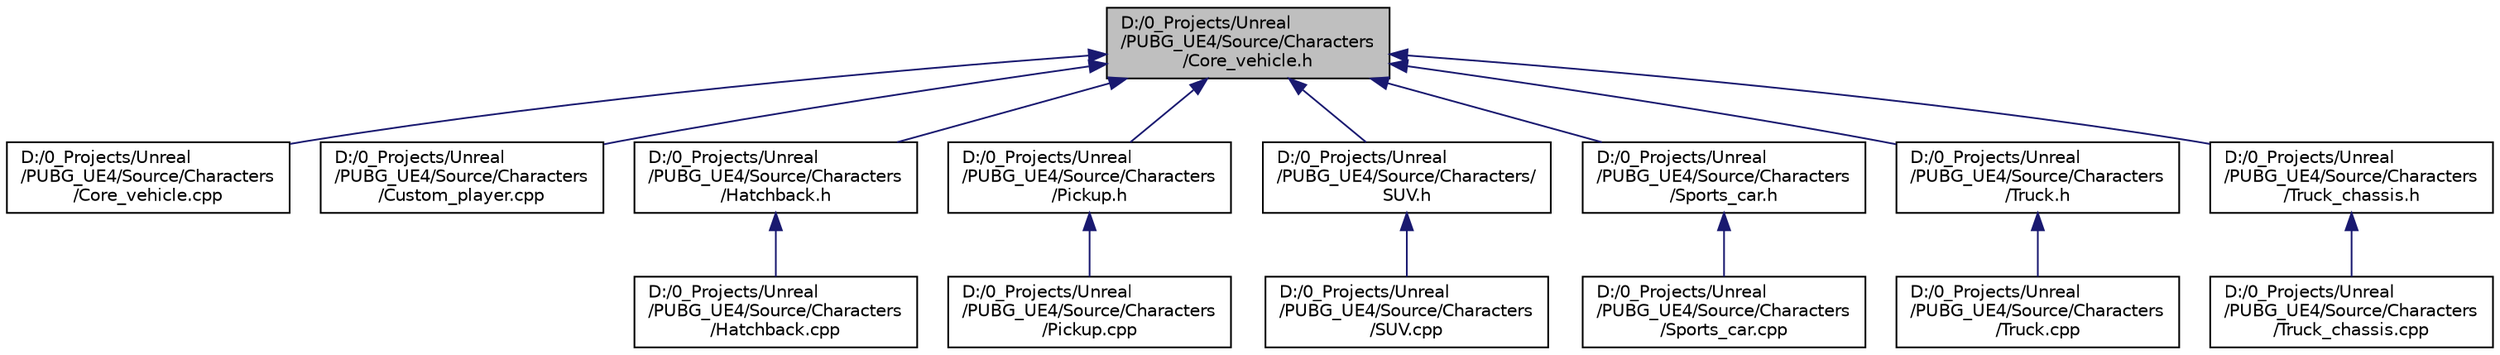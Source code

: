 digraph "D:/0_Projects/Unreal/PUBG_UE4/Source/Characters/Core_vehicle.h"
{
 // LATEX_PDF_SIZE
  edge [fontname="Helvetica",fontsize="10",labelfontname="Helvetica",labelfontsize="10"];
  node [fontname="Helvetica",fontsize="10",shape=record];
  Node1 [label="D:/0_Projects/Unreal\l/PUBG_UE4/Source/Characters\l/Core_vehicle.h",height=0.2,width=0.4,color="black", fillcolor="grey75", style="filled", fontcolor="black",tooltip="차량 메인 클래스 (틀대) 관련"];
  Node1 -> Node2 [dir="back",color="midnightblue",fontsize="10",style="solid",fontname="Helvetica"];
  Node2 [label="D:/0_Projects/Unreal\l/PUBG_UE4/Source/Characters\l/Core_vehicle.cpp",height=0.2,width=0.4,color="black", fillcolor="white", style="filled",URL="$_core__vehicle_8cpp.html",tooltip=" "];
  Node1 -> Node3 [dir="back",color="midnightblue",fontsize="10",style="solid",fontname="Helvetica"];
  Node3 [label="D:/0_Projects/Unreal\l/PUBG_UE4/Source/Characters\l/Custom_player.cpp",height=0.2,width=0.4,color="black", fillcolor="white", style="filled",URL="$_custom__player_8cpp.html",tooltip=" "];
  Node1 -> Node4 [dir="back",color="midnightblue",fontsize="10",style="solid",fontname="Helvetica"];
  Node4 [label="D:/0_Projects/Unreal\l/PUBG_UE4/Source/Characters\l/Hatchback.h",height=0.2,width=0.4,color="black", fillcolor="white", style="filled",URL="$_hatchback_8h.html",tooltip=" "];
  Node4 -> Node5 [dir="back",color="midnightblue",fontsize="10",style="solid",fontname="Helvetica"];
  Node5 [label="D:/0_Projects/Unreal\l/PUBG_UE4/Source/Characters\l/Hatchback.cpp",height=0.2,width=0.4,color="black", fillcolor="white", style="filled",URL="$_hatchback_8cpp.html",tooltip=" "];
  Node1 -> Node6 [dir="back",color="midnightblue",fontsize="10",style="solid",fontname="Helvetica"];
  Node6 [label="D:/0_Projects/Unreal\l/PUBG_UE4/Source/Characters\l/Pickup.h",height=0.2,width=0.4,color="black", fillcolor="white", style="filled",URL="$_pickup_8h.html",tooltip=" "];
  Node6 -> Node7 [dir="back",color="midnightblue",fontsize="10",style="solid",fontname="Helvetica"];
  Node7 [label="D:/0_Projects/Unreal\l/PUBG_UE4/Source/Characters\l/Pickup.cpp",height=0.2,width=0.4,color="black", fillcolor="white", style="filled",URL="$_pickup_8cpp.html",tooltip=" "];
  Node1 -> Node8 [dir="back",color="midnightblue",fontsize="10",style="solid",fontname="Helvetica"];
  Node8 [label="D:/0_Projects/Unreal\l/PUBG_UE4/Source/Characters/\lSUV.h",height=0.2,width=0.4,color="black", fillcolor="white", style="filled",URL="$_s_u_v_8h.html",tooltip=" "];
  Node8 -> Node9 [dir="back",color="midnightblue",fontsize="10",style="solid",fontname="Helvetica"];
  Node9 [label="D:/0_Projects/Unreal\l/PUBG_UE4/Source/Characters\l/SUV.cpp",height=0.2,width=0.4,color="black", fillcolor="white", style="filled",URL="$_s_u_v_8cpp.html",tooltip=" "];
  Node1 -> Node10 [dir="back",color="midnightblue",fontsize="10",style="solid",fontname="Helvetica"];
  Node10 [label="D:/0_Projects/Unreal\l/PUBG_UE4/Source/Characters\l/Sports_car.h",height=0.2,width=0.4,color="black", fillcolor="white", style="filled",URL="$_sports__car_8h.html",tooltip=" "];
  Node10 -> Node11 [dir="back",color="midnightblue",fontsize="10",style="solid",fontname="Helvetica"];
  Node11 [label="D:/0_Projects/Unreal\l/PUBG_UE4/Source/Characters\l/Sports_car.cpp",height=0.2,width=0.4,color="black", fillcolor="white", style="filled",URL="$_sports__car_8cpp.html",tooltip=" "];
  Node1 -> Node12 [dir="back",color="midnightblue",fontsize="10",style="solid",fontname="Helvetica"];
  Node12 [label="D:/0_Projects/Unreal\l/PUBG_UE4/Source/Characters\l/Truck.h",height=0.2,width=0.4,color="black", fillcolor="white", style="filled",URL="$_truck_8h.html",tooltip=" "];
  Node12 -> Node13 [dir="back",color="midnightblue",fontsize="10",style="solid",fontname="Helvetica"];
  Node13 [label="D:/0_Projects/Unreal\l/PUBG_UE4/Source/Characters\l/Truck.cpp",height=0.2,width=0.4,color="black", fillcolor="white", style="filled",URL="$_truck_8cpp.html",tooltip=" "];
  Node1 -> Node14 [dir="back",color="midnightblue",fontsize="10",style="solid",fontname="Helvetica"];
  Node14 [label="D:/0_Projects/Unreal\l/PUBG_UE4/Source/Characters\l/Truck_chassis.h",height=0.2,width=0.4,color="black", fillcolor="white", style="filled",URL="$_truck__chassis_8h.html",tooltip=" "];
  Node14 -> Node15 [dir="back",color="midnightblue",fontsize="10",style="solid",fontname="Helvetica"];
  Node15 [label="D:/0_Projects/Unreal\l/PUBG_UE4/Source/Characters\l/Truck_chassis.cpp",height=0.2,width=0.4,color="black", fillcolor="white", style="filled",URL="$_truck__chassis_8cpp.html",tooltip=" "];
}
